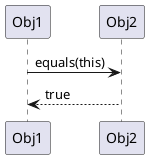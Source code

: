 @startuml
'https://plantuml.com/class-diagram

Obj1 -> Obj2: equals(this)
Obj2 --> Obj1: true
@enduml